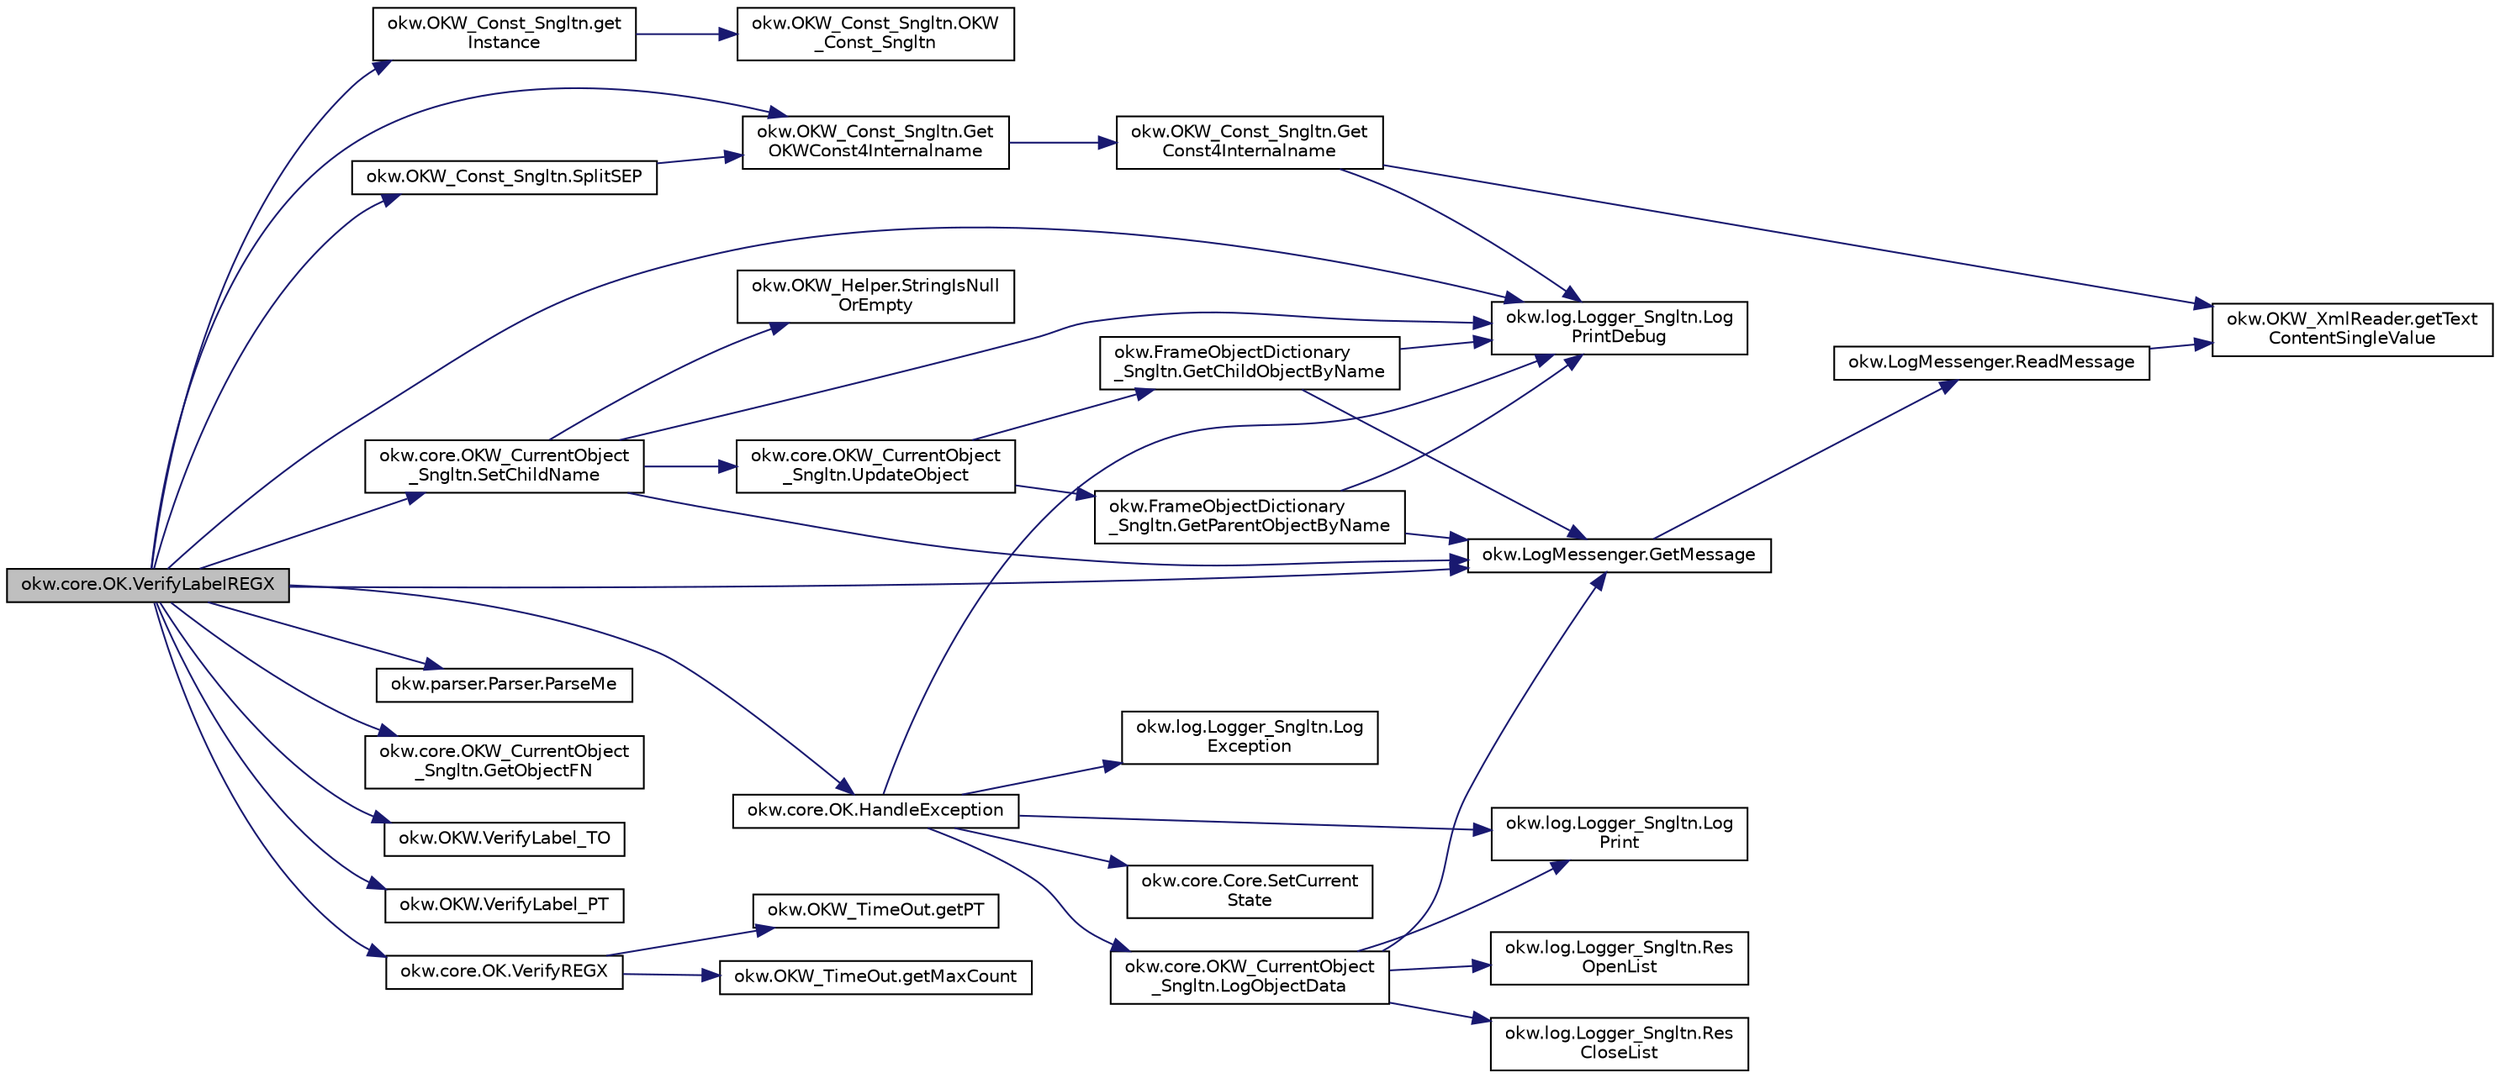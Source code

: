 digraph "okw.core.OK.VerifyLabelREGX"
{
 // INTERACTIVE_SVG=YES
  edge [fontname="Helvetica",fontsize="10",labelfontname="Helvetica",labelfontsize="10"];
  node [fontname="Helvetica",fontsize="10",shape=record];
  rankdir="LR";
  Node1079 [label="okw.core.OK.VerifyLabelREGX",height=0.2,width=0.4,color="black", fillcolor="grey75", style="filled", fontcolor="black"];
  Node1079 -> Node1080 [color="midnightblue",fontsize="10",style="solid",fontname="Helvetica"];
  Node1080 [label="okw.OKW_Const_Sngltn.get\lInstance",height=0.2,width=0.4,color="black", fillcolor="white", style="filled",URL="$classokw_1_1_o_k_w___const___sngltn.html#afdb8f095b58cbd870dbb8eb353e3b0bf",tooltip="Holt die einzige Instanz dieser Klasse. "];
  Node1080 -> Node1081 [color="midnightblue",fontsize="10",style="solid",fontname="Helvetica"];
  Node1081 [label="okw.OKW_Const_Sngltn.OKW\l_Const_Sngltn",height=0.2,width=0.4,color="black", fillcolor="white", style="filled",URL="$classokw_1_1_o_k_w___const___sngltn.html#a8404c43fc549df30d37c369c7d6e89ae",tooltip="Privater Konstruktor ohne Parameter im Entwurfsmuster Singelton initialisiert die Klasse OKW_Const..."];
  Node1079 -> Node1082 [color="midnightblue",fontsize="10",style="solid",fontname="Helvetica"];
  Node1082 [label="okw.OKW_Const_Sngltn.Get\lOKWConst4Internalname",height=0.2,width=0.4,color="black", fillcolor="white", style="filled",URL="$classokw_1_1_o_k_w___const___sngltn.html#a02c05c79f7ea6e862a81a64ce23941fd",tooltip="Methode ermittelt für Internalname und der aktuell eingestellten Sprache den Wert für OKWConst..."];
  Node1082 -> Node1083 [color="midnightblue",fontsize="10",style="solid",fontname="Helvetica"];
  Node1083 [label="okw.OKW_Const_Sngltn.Get\lConst4Internalname",height=0.2,width=0.4,color="black", fillcolor="white", style="filled",URL="$classokw_1_1_o_k_w___const___sngltn.html#a51cde06bf07e855ba4d69ff36b9a27f7",tooltip="Methode ermittelt für Internalname und der aktuell eingestellten Sprache den Wert für Const..."];
  Node1083 -> Node1084 [color="midnightblue",fontsize="10",style="solid",fontname="Helvetica"];
  Node1084 [label="okw.log.Logger_Sngltn.Log\lPrintDebug",height=0.2,width=0.4,color="black", fillcolor="white", style="filled",URL="$classokw_1_1log_1_1_logger___sngltn.html#a313f97c79ba4662d9daaf7f537dd02f4",tooltip="Loggt eine Nachricht. "];
  Node1083 -> Node1085 [color="midnightblue",fontsize="10",style="solid",fontname="Helvetica"];
  Node1085 [label="okw.OKW_XmlReader.getText\lContentSingleValue",height=0.2,width=0.4,color="black", fillcolor="white", style="filled",URL="$classokw_1_1_o_k_w___xml_reader.html#ab920b5335a2e1429c14cc5f8e79f39eb",tooltip="Lies den TextContent eines Tag. "];
  Node1079 -> Node1084 [color="midnightblue",fontsize="10",style="solid",fontname="Helvetica"];
  Node1079 -> Node1086 [color="midnightblue",fontsize="10",style="solid",fontname="Helvetica"];
  Node1086 [label="okw.LogMessenger.GetMessage",height=0.2,width=0.4,color="black", fillcolor="white", style="filled",URL="$classokw_1_1_log_messenger.html#af225d1f037d47b3b085175c09d78bdd2",tooltip="Holt die Log-Meldung für MethodeNmae/Textkey ohne weitere Parameter. "];
  Node1086 -> Node1087 [color="midnightblue",fontsize="10",style="solid",fontname="Helvetica"];
  Node1087 [label="okw.LogMessenger.ReadMessage",height=0.2,width=0.4,color="black", fillcolor="white", style="filled",URL="$classokw_1_1_log_messenger.html#a530cd6ab82ec82a04206a2e976ec06e3",tooltip="Interne Kernfunktion holt die Log-Meldung mit Platzhaltern aus der XML-Datei. "];
  Node1087 -> Node1085 [color="midnightblue",fontsize="10",style="solid",fontname="Helvetica"];
  Node1079 -> Node1088 [color="midnightblue",fontsize="10",style="solid",fontname="Helvetica"];
  Node1088 [label="okw.OKW_Const_Sngltn.SplitSEP",height=0.2,width=0.4,color="black", fillcolor="white", style="filled",URL="$classokw_1_1_o_k_w___const___sngltn.html#a3851ae4f27e2ae512749767b86b3fc13",tooltip="Methode trennt einen String und wandelt diesen in einen ListString um. "];
  Node1088 -> Node1082 [color="midnightblue",fontsize="10",style="solid",fontname="Helvetica"];
  Node1079 -> Node1089 [color="midnightblue",fontsize="10",style="solid",fontname="Helvetica"];
  Node1089 [label="okw.parser.Parser.ParseMe",height=0.2,width=0.4,color="black", fillcolor="white", style="filled",URL="$classokw_1_1parser_1_1_parser.html#a46afb901847316c744413ce473ecada3",tooltip="Parst einen _List&lt string&gt, ersetzt die Parser-Schlüsslewörter durch Werte. "];
  Node1079 -> Node1090 [color="midnightblue",fontsize="10",style="solid",fontname="Helvetica"];
  Node1090 [label="okw.core.OKW_CurrentObject\l_Sngltn.SetChildName",height=0.2,width=0.4,color="black", fillcolor="white", style="filled",URL="$classokw_1_1core_1_1_o_k_w___current_object___sngltn.html#aaf87c468ae2476e28fe8a4fb8f996277",tooltip="Setzt das Kindobjekt. "];
  Node1090 -> Node1084 [color="midnightblue",fontsize="10",style="solid",fontname="Helvetica"];
  Node1090 -> Node1086 [color="midnightblue",fontsize="10",style="solid",fontname="Helvetica"];
  Node1090 -> Node1091 [color="midnightblue",fontsize="10",style="solid",fontname="Helvetica"];
  Node1091 [label="okw.OKW_Helper.StringIsNull\lOrEmpty",height=0.2,width=0.4,color="black", fillcolor="white", style="filled",URL="$classokw_1_1_o_k_w___helper.html#ac042a51d58d56ede78ecff1b082f72f3",tooltip="Prüft ob der gegeben String fpsStrin null oder leer (\"\") ist. "];
  Node1090 -> Node1092 [color="midnightblue",fontsize="10",style="solid",fontname="Helvetica"];
  Node1092 [label="okw.core.OKW_CurrentObject\l_Sngltn.UpdateObject",height=0.2,width=0.4,color="black", fillcolor="white", style="filled",URL="$classokw_1_1core_1_1_o_k_w___current_object___sngltn.html#ae9a94a0fbfc07ca5f94e2acf44abee3a",tooltip="Methode aktualisert zwei Werte: "];
  Node1092 -> Node1093 [color="midnightblue",fontsize="10",style="solid",fontname="Helvetica"];
  Node1093 [label="okw.FrameObjectDictionary\l_Sngltn.GetParentObjectByName",height=0.2,width=0.4,color="black", fillcolor="white", style="filled",URL="$classokw_1_1_frame_object_dictionary___sngltn.html#ad8f8fa2d1e817d6390238be819f0fc35",tooltip="Die Methode liefert das Frame-Object des gegebenen FN eines Fensterobjektes zurück. "];
  Node1093 -> Node1084 [color="midnightblue",fontsize="10",style="solid",fontname="Helvetica"];
  Node1093 -> Node1086 [color="midnightblue",fontsize="10",style="solid",fontname="Helvetica"];
  Node1092 -> Node1094 [color="midnightblue",fontsize="10",style="solid",fontname="Helvetica"];
  Node1094 [label="okw.FrameObjectDictionary\l_Sngltn.GetChildObjectByName",height=0.2,width=0.4,color="black", fillcolor="white", style="filled",URL="$classokw_1_1_frame_object_dictionary___sngltn.html#ad6907b6c5e325dcb48932a56aefdbd38",tooltip="Die Methode liefert das Objekt des gegebenen Kindobjekttests zurück. "];
  Node1094 -> Node1084 [color="midnightblue",fontsize="10",style="solid",fontname="Helvetica"];
  Node1094 -> Node1086 [color="midnightblue",fontsize="10",style="solid",fontname="Helvetica"];
  Node1079 -> Node1095 [color="midnightblue",fontsize="10",style="solid",fontname="Helvetica"];
  Node1095 [label="okw.core.OKW_CurrentObject\l_Sngltn.GetObjectFN",height=0.2,width=0.4,color="black", fillcolor="white", style="filled",URL="$classokw_1_1core_1_1_o_k_w___current_object___sngltn.html#a556e288e0c461d114206577d37296161",tooltip="Ermittelt den ObjektNamen des aktuellen Objektes. "];
  Node1079 -> Node1096 [color="midnightblue",fontsize="10",style="solid",fontname="Helvetica"];
  Node1096 [label="okw.OKW.VerifyLabel_TO",height=0.2,width=0.4,color="black", fillcolor="white", style="filled",URL="$interfaceokw_1_1_o_k_w.html#a6d3914927a74bed1f783d9a3037dd8af",tooltip="TimeOut in [s] für das Schlüsselwort VerifyLabel. "];
  Node1079 -> Node1097 [color="midnightblue",fontsize="10",style="solid",fontname="Helvetica"];
  Node1097 [label="okw.OKW.VerifyLabel_PT",height=0.2,width=0.4,color="black", fillcolor="white", style="filled",URL="$interfaceokw_1_1_o_k_w.html#af61e99c52f99cd85078aef9cf024557b",tooltip="Polling Time in [ms] für das Schlüsselwort VerifyLabel. "];
  Node1079 -> Node1098 [color="midnightblue",fontsize="10",style="solid",fontname="Helvetica"];
  Node1098 [label="okw.core.OK.VerifyREGX",height=0.2,width=0.4,color="black", fillcolor="white", style="filled",URL="$classokw_1_1core_1_1_o_k.html#a6576c3dc19a798e33c694c9f2cd0bbbf"];
  Node1098 -> Node1099 [color="midnightblue",fontsize="10",style="solid",fontname="Helvetica"];
  Node1099 [label="okw.OKW_TimeOut.getMaxCount",height=0.2,width=0.4,color="black", fillcolor="white", style="filled",URL="$classokw_1_1_o_k_w___time_out.html#adf7b9cc33db065c1f284bb5db2227b51",tooltip="Anzahl der berechnetten Zyklen. "];
  Node1098 -> Node1100 [color="midnightblue",fontsize="10",style="solid",fontname="Helvetica"];
  Node1100 [label="okw.OKW_TimeOut.getPT",height=0.2,width=0.4,color="black", fillcolor="white", style="filled",URL="$classokw_1_1_o_k_w___time_out.html#ab7142e5e6adc82f308a70177c71ced2c",tooltip="Wartezeit zwischen zwei Pollings in [ms]. "];
  Node1079 -> Node1101 [color="midnightblue",fontsize="10",style="solid",fontname="Helvetica"];
  Node1101 [label="okw.core.OK.HandleException",height=0.2,width=0.4,color="black", fillcolor="white", style="filled",URL="$classokw_1_1core_1_1_o_k.html#a1d020010a639b1aba44f93f4d046611d",tooltip="Zentrale Exception-Behandlung. "];
  Node1101 -> Node1102 [color="midnightblue",fontsize="10",style="solid",fontname="Helvetica"];
  Node1102 [label="okw.log.Logger_Sngltn.Log\lPrint",height=0.2,width=0.4,color="black", fillcolor="white", style="filled",URL="$classokw_1_1log_1_1_logger___sngltn.html#a8ebceaddd6cc6963ddb8e08c72ea808c",tooltip="LogPrint Function: Prints the values of expressions to the results file. "];
  Node1101 -> Node1103 [color="midnightblue",fontsize="10",style="solid",fontname="Helvetica"];
  Node1103 [label="okw.log.Logger_Sngltn.Log\lException",height=0.2,width=0.4,color="black", fillcolor="white", style="filled",URL="$classokw_1_1log_1_1_logger___sngltn.html#aa29d396a2b9df1ac57079d777c548181",tooltip="LogException Function: Logs a Script Exception to the results file. "];
  Node1101 -> Node1084 [color="midnightblue",fontsize="10",style="solid",fontname="Helvetica"];
  Node1101 -> Node1104 [color="midnightblue",fontsize="10",style="solid",fontname="Helvetica"];
  Node1104 [label="okw.core.OKW_CurrentObject\l_Sngltn.LogObjectData",height=0.2,width=0.4,color="black", fillcolor="white", style="filled",URL="$classokw_1_1core_1_1_o_k_w___current_object___sngltn.html#a01b48f2c86a2f91909143ee9063dfd86",tooltip="Methode gibt alle wichtigen Informationen zum aktuellen Objekt aus. "];
  Node1104 -> Node1105 [color="midnightblue",fontsize="10",style="solid",fontname="Helvetica"];
  Node1105 [label="okw.log.Logger_Sngltn.Res\lOpenList",height=0.2,width=0.4,color="black", fillcolor="white", style="filled",URL="$classokw_1_1log_1_1_logger___sngltn.html#ab4fc711bb4c754f251372ff3b14ab9c9",tooltip="Creates a new hierarchical level in the results file. "];
  Node1104 -> Node1102 [color="midnightblue",fontsize="10",style="solid",fontname="Helvetica"];
  Node1104 -> Node1086 [color="midnightblue",fontsize="10",style="solid",fontname="Helvetica"];
  Node1104 -> Node1106 [color="midnightblue",fontsize="10",style="solid",fontname="Helvetica"];
  Node1106 [label="okw.log.Logger_Sngltn.Res\lCloseList",height=0.2,width=0.4,color="black", fillcolor="white", style="filled",URL="$classokw_1_1log_1_1_logger___sngltn.html#a9b54104f7e0b4c0a473877b19dfaed56",tooltip="Closes a hierarchical level in the results file that was opened with ResOpenList. ..."];
  Node1101 -> Node1107 [color="midnightblue",fontsize="10",style="solid",fontname="Helvetica"];
  Node1107 [label="okw.core.Core.SetCurrent\lState",height=0.2,width=0.4,color="black", fillcolor="white", style="filled",URL="$classokw_1_1core_1_1_core.html#aafe6e3d88e810dabf350b37058d4af97",tooltip="Setter zum Setzen des aktuellen Zustandes. "];
}
